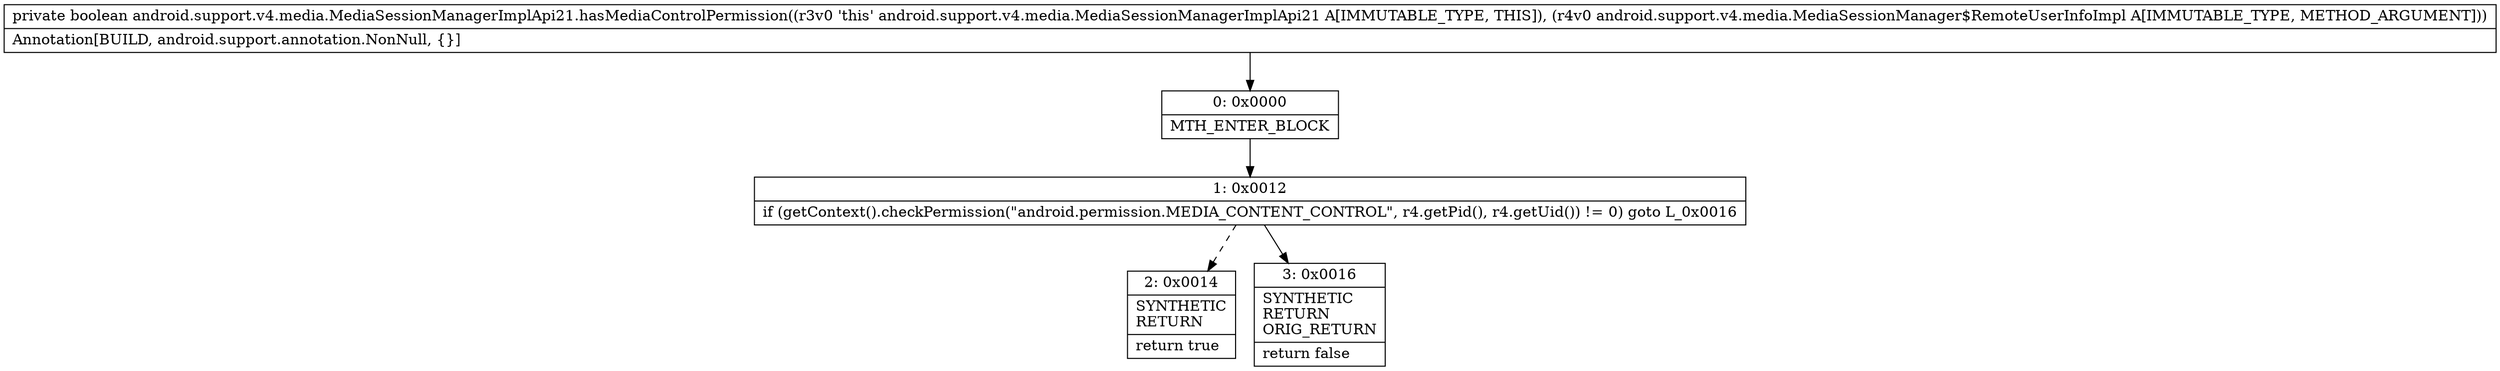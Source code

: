 digraph "CFG forandroid.support.v4.media.MediaSessionManagerImplApi21.hasMediaControlPermission(Landroid\/support\/v4\/media\/MediaSessionManager$RemoteUserInfoImpl;)Z" {
Node_0 [shape=record,label="{0\:\ 0x0000|MTH_ENTER_BLOCK\l}"];
Node_1 [shape=record,label="{1\:\ 0x0012|if (getContext().checkPermission(\"android.permission.MEDIA_CONTENT_CONTROL\", r4.getPid(), r4.getUid()) != 0) goto L_0x0016\l}"];
Node_2 [shape=record,label="{2\:\ 0x0014|SYNTHETIC\lRETURN\l|return true\l}"];
Node_3 [shape=record,label="{3\:\ 0x0016|SYNTHETIC\lRETURN\lORIG_RETURN\l|return false\l}"];
MethodNode[shape=record,label="{private boolean android.support.v4.media.MediaSessionManagerImplApi21.hasMediaControlPermission((r3v0 'this' android.support.v4.media.MediaSessionManagerImplApi21 A[IMMUTABLE_TYPE, THIS]), (r4v0 android.support.v4.media.MediaSessionManager$RemoteUserInfoImpl A[IMMUTABLE_TYPE, METHOD_ARGUMENT]))  | Annotation[BUILD, android.support.annotation.NonNull, \{\}]\l}"];
MethodNode -> Node_0;
Node_0 -> Node_1;
Node_1 -> Node_2[style=dashed];
Node_1 -> Node_3;
}

